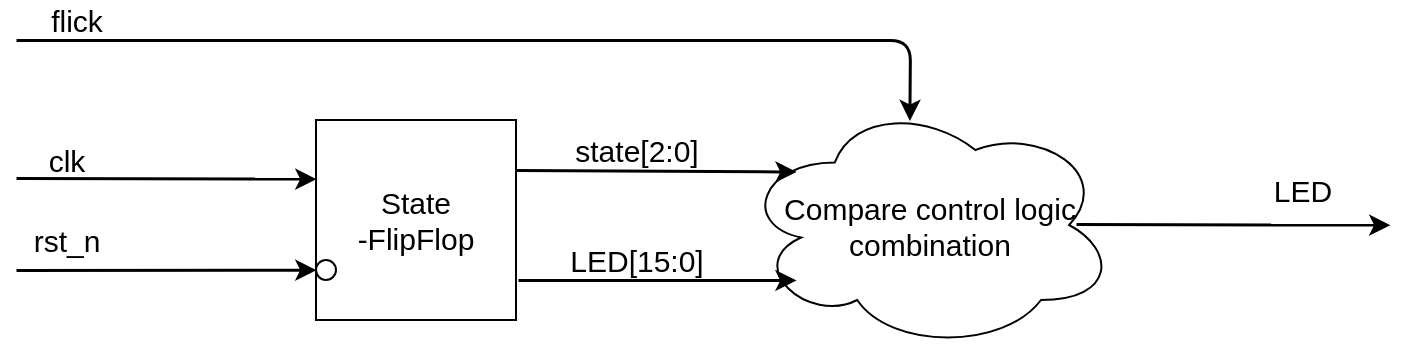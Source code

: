 <mxfile version="14.8.3" type="github">
  <diagram id="lNwx70YwFImhAdkBiCjS" name="Page-1">
    <mxGraphModel dx="1846" dy="519" grid="1" gridSize="10" guides="1" tooltips="1" connect="1" arrows="1" fold="1" page="1" pageScale="1" pageWidth="827" pageHeight="1169" math="0" shadow="0">
      <root>
        <mxCell id="0" />
        <mxCell id="1" parent="0" />
        <mxCell id="bOoDoIh7ptmJdQdkOBES-1" value="&lt;font style=&quot;font-size: 15px&quot;&gt;Compare control logic combination&lt;/font&gt;" style="ellipse;shape=cloud;whiteSpace=wrap;html=1;" parent="1" vertex="1">
          <mxGeometry x="362.5" y="370" width="187.5" height="125" as="geometry" />
        </mxCell>
        <mxCell id="-i50-3i5kCzuWG5Ihwtd-1" value="&lt;font style=&quot;font-size: 15px&quot;&gt;State&lt;br&gt;-FlipFlop&lt;/font&gt;" style="whiteSpace=wrap;html=1;aspect=fixed;" parent="1" vertex="1">
          <mxGeometry x="150" y="380" width="100" height="100" as="geometry" />
        </mxCell>
        <mxCell id="-i50-3i5kCzuWG5Ihwtd-10" value="&lt;font style=&quot;font-size: 15px&quot;&gt;flick&lt;/font&gt;" style="text;html=1;align=center;verticalAlign=middle;resizable=0;points=[];autosize=1;strokeColor=none;" parent="1" vertex="1">
          <mxGeometry x="10" y="320" width="40" height="20" as="geometry" />
        </mxCell>
        <mxCell id="-i50-3i5kCzuWG5Ihwtd-11" value="&lt;font style=&quot;font-size: 15px&quot;&gt;rst_n&lt;/font&gt;" style="text;html=1;align=center;verticalAlign=middle;resizable=0;points=[];autosize=1;strokeColor=none;" parent="1" vertex="1">
          <mxGeometry y="430" width="50" height="20" as="geometry" />
        </mxCell>
        <mxCell id="-i50-3i5kCzuWG5Ihwtd-17" value="&lt;font style=&quot;font-size: 15px&quot;&gt;clk&lt;/font&gt;" style="text;html=1;align=center;verticalAlign=middle;resizable=0;points=[];autosize=1;strokeColor=none;" parent="1" vertex="1">
          <mxGeometry x="10" y="390" width="30" height="20" as="geometry" />
        </mxCell>
        <mxCell id="-i50-3i5kCzuWG5Ihwtd-21" value="&lt;font style=&quot;font-size: 15px&quot;&gt;state[2:0]&lt;/font&gt;" style="text;html=1;align=center;verticalAlign=middle;resizable=0;points=[];autosize=1;strokeColor=none;" parent="1" vertex="1">
          <mxGeometry x="270" y="385" width="80" height="20" as="geometry" />
        </mxCell>
        <mxCell id="-i50-3i5kCzuWG5Ihwtd-25" value="&lt;font style=&quot;font-size: 15px&quot;&gt;LED[15:0]&lt;/font&gt;" style="text;html=1;align=center;verticalAlign=middle;resizable=0;points=[];autosize=1;strokeColor=none;" parent="1" vertex="1">
          <mxGeometry x="270" y="440" width="80" height="20" as="geometry" />
        </mxCell>
        <mxCell id="hbCj_O3Rf5jofnhxSVeA-1" value="" style="ellipse;whiteSpace=wrap;html=1;aspect=fixed;" parent="1" vertex="1">
          <mxGeometry x="150" y="450" width="10" height="10" as="geometry" />
        </mxCell>
        <mxCell id="WTmReTC3h2AS-RSaAFp--1" value="" style="endArrow=classic;html=1;strokeWidth=1.5;entryX=0.147;entryY=0.72;entryDx=0;entryDy=0;entryPerimeter=0;" edge="1" parent="1" target="bOoDoIh7ptmJdQdkOBES-1">
          <mxGeometry width="50" height="50" relative="1" as="geometry">
            <mxPoint x="251" y="460" as="sourcePoint" />
            <mxPoint x="360" y="458" as="targetPoint" />
          </mxGeometry>
        </mxCell>
        <mxCell id="WTmReTC3h2AS-RSaAFp--2" value="" style="endArrow=classic;html=1;strokeWidth=1.5;entryX=0.147;entryY=0.286;entryDx=0;entryDy=0;entryPerimeter=0;exitX=1;exitY=0.25;exitDx=0;exitDy=0;" edge="1" parent="1" source="-i50-3i5kCzuWG5Ihwtd-1" target="bOoDoIh7ptmJdQdkOBES-1">
          <mxGeometry width="50" height="50" relative="1" as="geometry">
            <mxPoint x="230" y="425" as="sourcePoint" />
            <mxPoint x="320" y="429" as="targetPoint" />
          </mxGeometry>
        </mxCell>
        <mxCell id="WTmReTC3h2AS-RSaAFp--4" value="" style="endArrow=classic;html=1;strokeWidth=1.5;entryX=0.183;entryY=0.848;entryDx=0;entryDy=0;entryPerimeter=0;" edge="1" parent="1">
          <mxGeometry width="50" height="50" relative="1" as="geometry">
            <mxPoint y="409" as="sourcePoint" />
            <mxPoint x="150.0" y="409.32" as="targetPoint" />
          </mxGeometry>
        </mxCell>
        <mxCell id="WTmReTC3h2AS-RSaAFp--5" value="" style="endArrow=classic;html=1;strokeWidth=1.5;entryX=0.183;entryY=0.848;entryDx=0;entryDy=0;entryPerimeter=0;" edge="1" parent="1">
          <mxGeometry width="50" height="50" relative="1" as="geometry">
            <mxPoint y="455" as="sourcePoint" />
            <mxPoint x="150.0" y="454.82" as="targetPoint" />
          </mxGeometry>
        </mxCell>
        <mxCell id="WTmReTC3h2AS-RSaAFp--11" value="" style="endArrow=classic;html=1;strokeWidth=1.5;entryX=0.449;entryY=0.082;entryDx=0;entryDy=0;entryPerimeter=0;" edge="1" parent="1" target="bOoDoIh7ptmJdQdkOBES-1">
          <mxGeometry width="50" height="50" relative="1" as="geometry">
            <mxPoint x="-3.642e-14" y="340" as="sourcePoint" />
            <mxPoint x="450" y="340" as="targetPoint" />
            <Array as="points">
              <mxPoint x="447" y="340" />
            </Array>
          </mxGeometry>
        </mxCell>
        <mxCell id="WTmReTC3h2AS-RSaAFp--13" value="" style="endArrow=classic;html=1;strokeWidth=1.5;entryX=0.183;entryY=0.848;entryDx=0;entryDy=0;entryPerimeter=0;" edge="1" parent="1">
          <mxGeometry width="50" height="50" relative="1" as="geometry">
            <mxPoint x="530" y="432" as="sourcePoint" />
            <mxPoint x="686.96" y="432.32" as="targetPoint" />
          </mxGeometry>
        </mxCell>
        <mxCell id="WTmReTC3h2AS-RSaAFp--14" value="&lt;font style=&quot;font-size: 15px&quot;&gt;LED&lt;/font&gt;" style="text;html=1;align=center;verticalAlign=middle;resizable=0;points=[];autosize=1;strokeColor=none;" vertex="1" parent="1">
          <mxGeometry x="622.5" y="405" width="40" height="20" as="geometry" />
        </mxCell>
      </root>
    </mxGraphModel>
  </diagram>
</mxfile>

